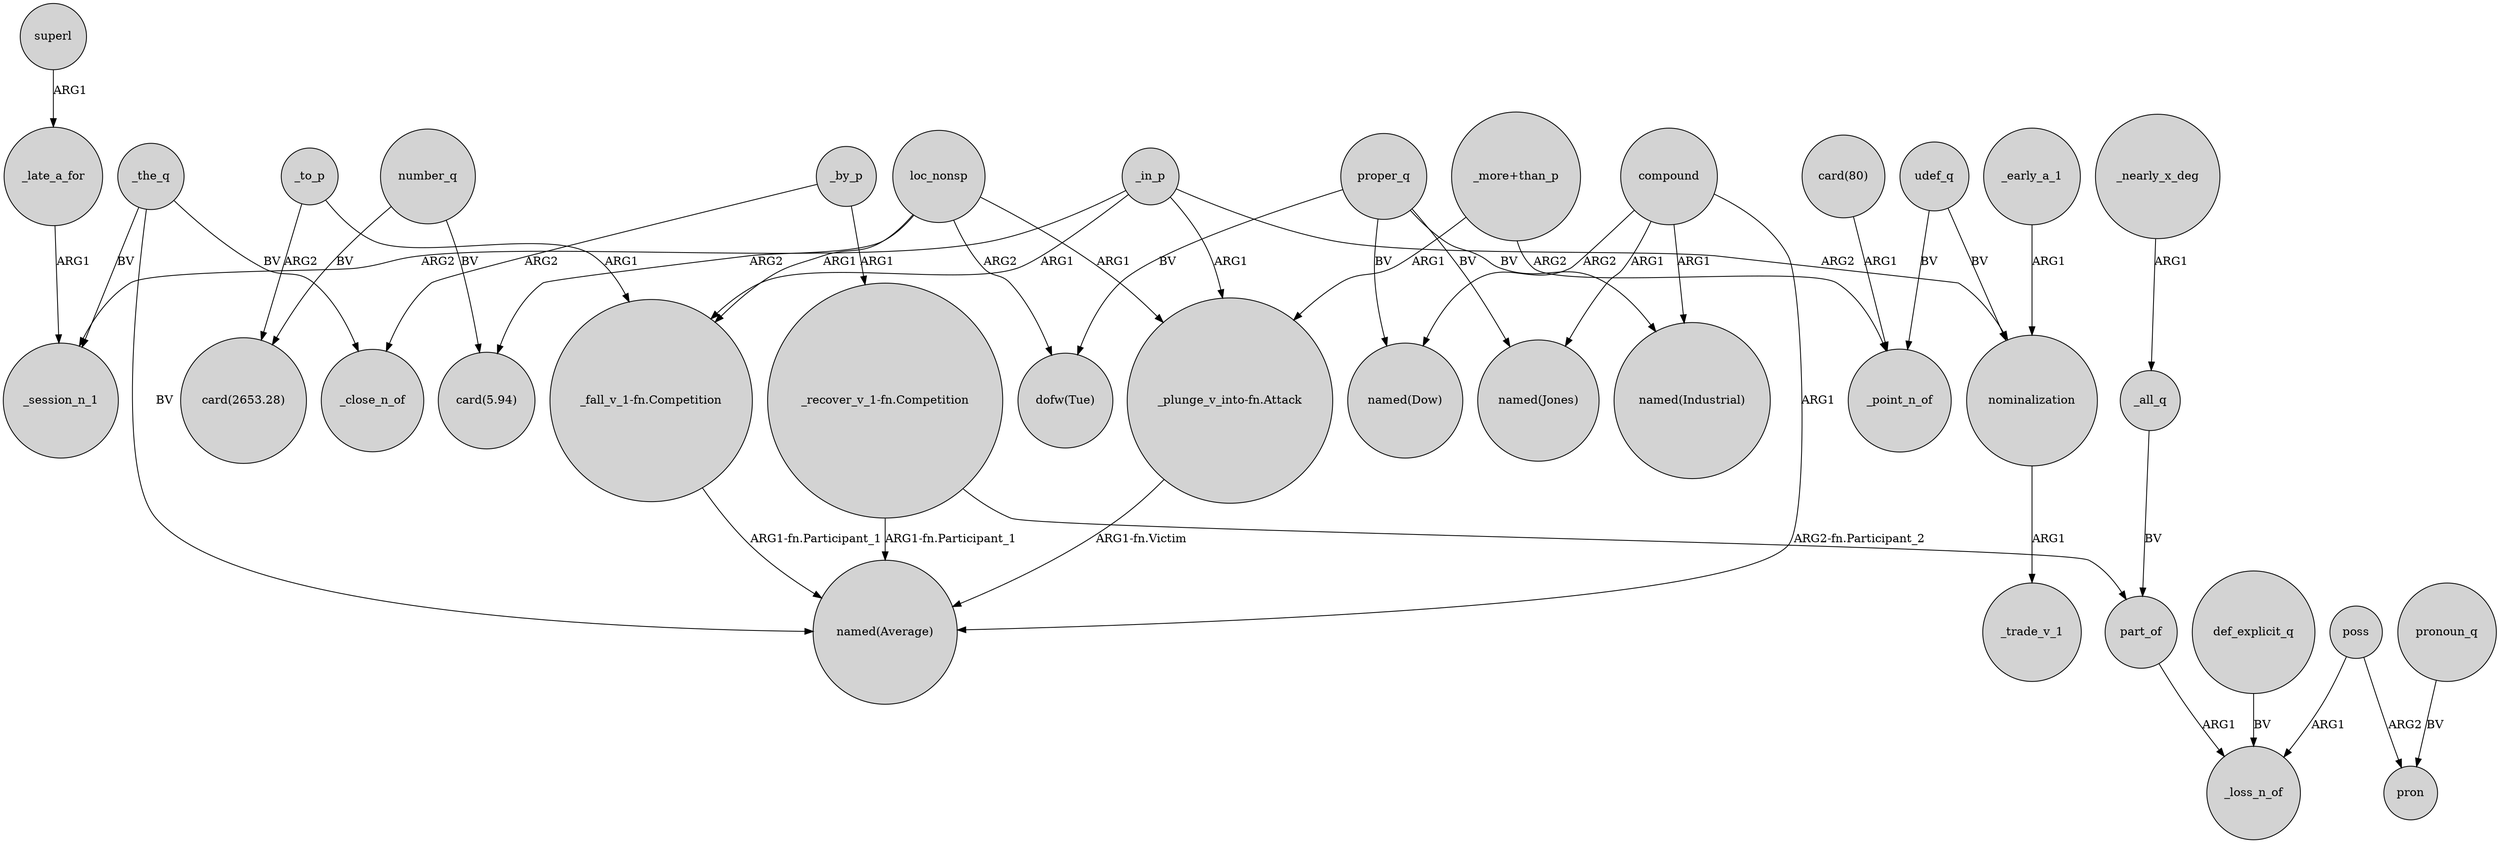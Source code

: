 digraph {
	node [shape=circle style=filled]
	_in_p -> _session_n_1 [label=ARG2]
	_to_p -> "_fall_v_1-fn.Competition" [label=ARG1]
	compound -> "named(Jones)" [label=ARG1]
	_in_p -> "_fall_v_1-fn.Competition" [label=ARG1]
	_the_q -> _session_n_1 [label=BV]
	"_recover_v_1-fn.Competition" -> part_of [label="ARG2-fn.Participant_2"]
	def_explicit_q -> _loss_n_of [label=BV]
	loc_nonsp -> "_fall_v_1-fn.Competition" [label=ARG1]
	udef_q -> nominalization [label=BV]
	superl -> _late_a_for [label=ARG1]
	"_more+than_p" -> _point_n_of [label=ARG2]
	number_q -> "card(5.94)" [label=BV]
	_early_a_1 -> nominalization [label=ARG1]
	_all_q -> part_of [label=BV]
	_by_p -> "_recover_v_1-fn.Competition" [label=ARG1]
	_late_a_for -> _session_n_1 [label=ARG1]
	pronoun_q -> pron [label=BV]
	poss -> pron [label=ARG2]
	proper_q -> "named(Industrial)" [label=BV]
	_the_q -> "named(Average)" [label=BV]
	proper_q -> "named(Jones)" [label=BV]
	proper_q -> "named(Dow)" [label=BV]
	"_recover_v_1-fn.Competition" -> "named(Average)" [label="ARG1-fn.Participant_1"]
	_to_p -> "card(2653.28)" [label=ARG2]
	compound -> "named(Industrial)" [label=ARG1]
	part_of -> _loss_n_of [label=ARG1]
	compound -> "named(Average)" [label=ARG1]
	compound -> "named(Dow)" [label=ARG2]
	proper_q -> "dofw(Tue)" [label=BV]
	loc_nonsp -> "_plunge_v_into-fn.Attack" [label=ARG1]
	_in_p -> "_plunge_v_into-fn.Attack" [label=ARG1]
	nominalization -> _trade_v_1 [label=ARG1]
	_nearly_x_deg -> _all_q [label=ARG1]
	loc_nonsp -> "card(5.94)" [label=ARG2]
	_the_q -> _close_n_of [label=BV]
	loc_nonsp -> "dofw(Tue)" [label=ARG2]
	udef_q -> _point_n_of [label=BV]
	"_more+than_p" -> "_plunge_v_into-fn.Attack" [label=ARG1]
	"_plunge_v_into-fn.Attack" -> "named(Average)" [label="ARG1-fn.Victim"]
	_in_p -> nominalization [label=ARG2]
	"_fall_v_1-fn.Competition" -> "named(Average)" [label="ARG1-fn.Participant_1"]
	number_q -> "card(2653.28)" [label=BV]
	poss -> _loss_n_of [label=ARG1]
	"card(80)" -> _point_n_of [label=ARG1]
	_by_p -> _close_n_of [label=ARG2]
}
